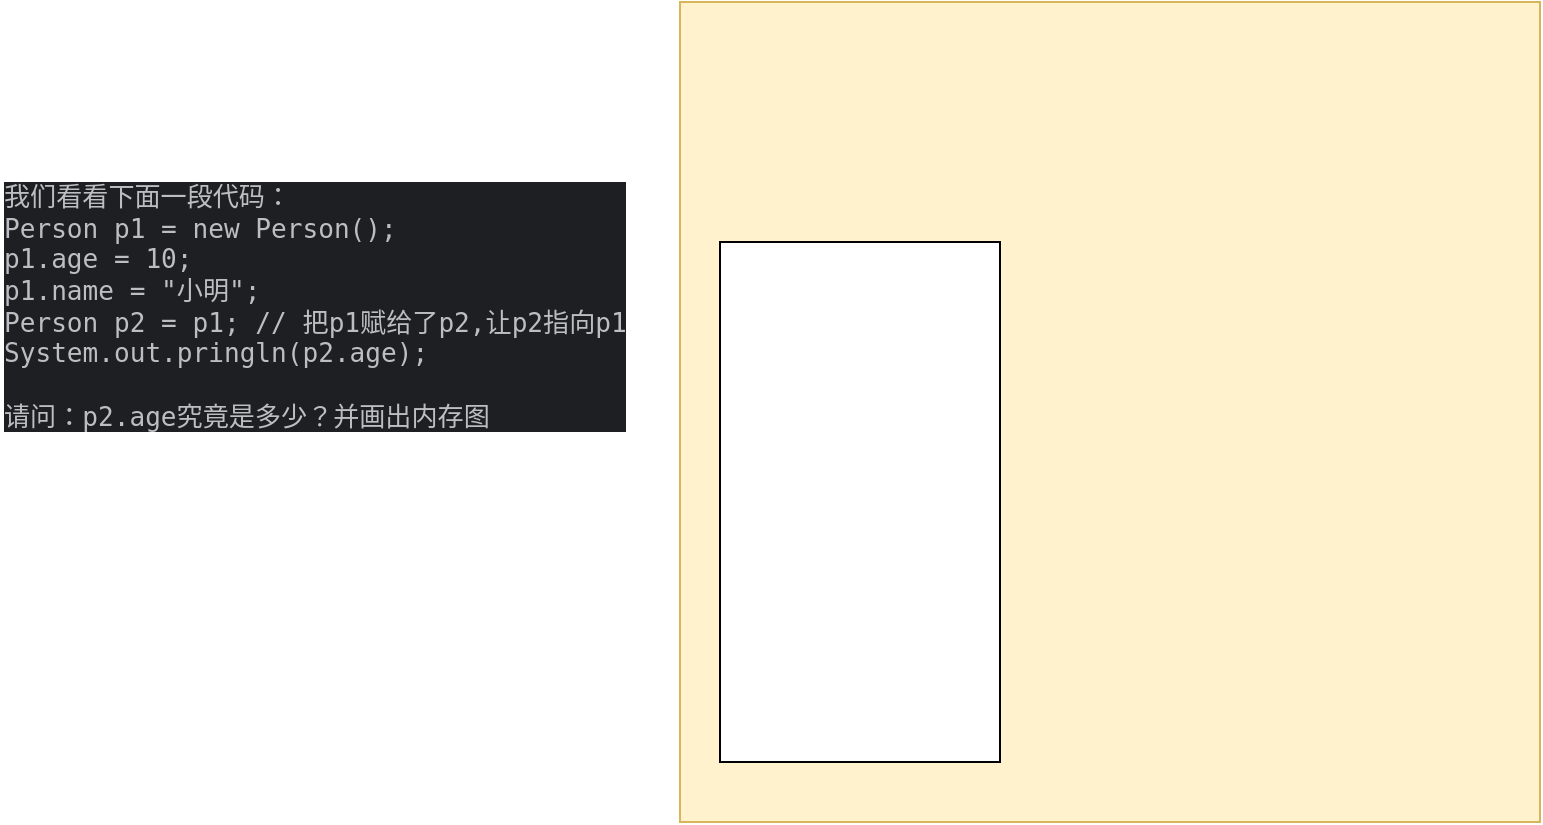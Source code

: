 <mxfile version="24.6.4" type="github">
  <diagram name="第 1 页" id="R63TyGtk8KyL8w1hz66D">
    <mxGraphModel dx="954" dy="615" grid="1" gridSize="10" guides="1" tooltips="1" connect="1" arrows="1" fold="1" page="1" pageScale="1" pageWidth="827" pageHeight="1169" math="0" shadow="0">
      <root>
        <mxCell id="0" />
        <mxCell id="1" parent="0" />
        <UserObject label="&lt;div style=&quot;background-color:#1e1f22;color:#bcbec4&quot;&gt;&lt;pre style=&quot;font-family:&#39;Menlo-Regular&#39;,monospace;font-size:9.8pt;&quot;&gt;我们看看下面一段代码：&lt;br&gt;&lt;span style=&quot;font-family:&#39;JetBrains Mono&#39;,monospace;&quot;&gt;Person p1 = new Person();&lt;br&gt;&lt;/span&gt;&lt;span style=&quot;font-family:&#39;JetBrains Mono&#39;,monospace;&quot;&gt;p1.age = 10;&lt;br&gt;&lt;/span&gt;&lt;span style=&quot;font-family:&#39;JetBrains Mono&#39;,monospace;&quot;&gt;p1.name = &quot;&lt;/span&gt;小明&lt;span style=&quot;font-family:&#39;JetBrains Mono&#39;,monospace;&quot;&gt;&quot;;&lt;br&gt;&lt;/span&gt;&lt;span style=&quot;font-family:&#39;JetBrains Mono&#39;,monospace;&quot;&gt;Person p2 = p1; // &lt;/span&gt;把&lt;span style=&quot;font-family:&#39;JetBrains Mono&#39;,monospace;&quot;&gt;p1&lt;/span&gt;赋给了&lt;span style=&quot;font-family:&#39;JetBrains Mono&#39;,monospace;&quot;&gt;p2,&lt;/span&gt;让&lt;span style=&quot;font-family:&#39;JetBrains Mono&#39;,monospace;&quot;&gt;p2&lt;/span&gt;指向&lt;span style=&quot;font-family:&#39;JetBrains Mono&#39;,monospace;&quot;&gt;p1&lt;br&gt;&lt;/span&gt;&lt;span style=&quot;font-family:&#39;JetBrains Mono&#39;,monospace;&quot;&gt;System.out.pringln(p2.age);&lt;br&gt;&lt;/span&gt;&lt;span style=&quot;font-family:&#39;JetBrains Mono&#39;,monospace;&quot;&gt;&lt;br&gt;&lt;/span&gt;请问：&lt;span style=&quot;font-family:&#39;JetBrains Mono&#39;,monospace;&quot;&gt;p2.age&lt;/span&gt;究竟是多少？并画出内存图&lt;/pre&gt;&lt;/div&gt;" link="&lt;div style=&quot;background-color:#1e1f22;color:#bcbec4&quot;&gt;&lt;pre style=&quot;font-family:&#39;Menlo-Regular&#39;,monospace;font-size:9.8pt;&quot;&gt;我们看看下面一段代码：&lt;br&gt;&lt;span style=&quot;font-family:&#39;JetBrains Mono&#39;,monospace;&quot;&gt;Person p1 = new Person();&lt;br&gt;&lt;/span&gt;&lt;span style=&quot;font-family:&#39;JetBrains Mono&#39;,monospace;&quot;&gt;p1.age = 10;&lt;br&gt;&lt;/span&gt;&lt;span style=&quot;font-family:&#39;JetBrains Mono&#39;,monospace;&quot;&gt;p1.name = &quot;&lt;/span&gt;小明&lt;span style=&quot;font-family:&#39;JetBrains Mono&#39;,monospace;&quot;&gt;&quot;;&lt;br&gt;&lt;/span&gt;&lt;span style=&quot;font-family:&#39;JetBrains Mono&#39;,monospace;&quot;&gt;Person p2 = p1; // &lt;/span&gt;把&lt;span style=&quot;font-family:&#39;JetBrains Mono&#39;,monospace;&quot;&gt;p1&lt;/span&gt;赋给了&lt;span style=&quot;font-family:&#39;JetBrains Mono&#39;,monospace;&quot;&gt;p2,&lt;/span&gt;让&lt;span style=&quot;font-family:&#39;JetBrains Mono&#39;,monospace;&quot;&gt;p2&lt;/span&gt;指向&lt;span style=&quot;font-family:&#39;JetBrains Mono&#39;,monospace;&quot;&gt;p1&lt;br&gt;&lt;/span&gt;&lt;span style=&quot;font-family:&#39;JetBrains Mono&#39;,monospace;&quot;&gt;System.out.pringln(p2.age);&lt;br&gt;&lt;/span&gt;&lt;span style=&quot;font-family:&#39;JetBrains Mono&#39;,monospace;&quot;&gt;&lt;br&gt;&lt;/span&gt;请问：&lt;span style=&quot;font-family:&#39;JetBrains Mono&#39;,monospace;&quot;&gt;p2.age&lt;/span&gt;究竟是多少？并画出内存图&lt;/pre&gt;&lt;/div&gt;" id="XxMkDsJMGtxLcaraHKOx-1">
          <mxCell style="text;whiteSpace=wrap;html=1;" vertex="1" parent="1">
            <mxGeometry x="30" y="160" width="350" height="180" as="geometry" />
          </mxCell>
        </UserObject>
        <mxCell id="XxMkDsJMGtxLcaraHKOx-2" value="" style="rounded=0;whiteSpace=wrap;html=1;fillColor=#fff2cc;strokeColor=#d6b656;" vertex="1" parent="1">
          <mxGeometry x="370" y="90" width="430" height="410" as="geometry" />
        </mxCell>
        <mxCell id="XxMkDsJMGtxLcaraHKOx-3" value="" style="rounded=0;whiteSpace=wrap;html=1;" vertex="1" parent="1">
          <mxGeometry x="390" y="210" width="140" height="260" as="geometry" />
        </mxCell>
      </root>
    </mxGraphModel>
  </diagram>
</mxfile>

